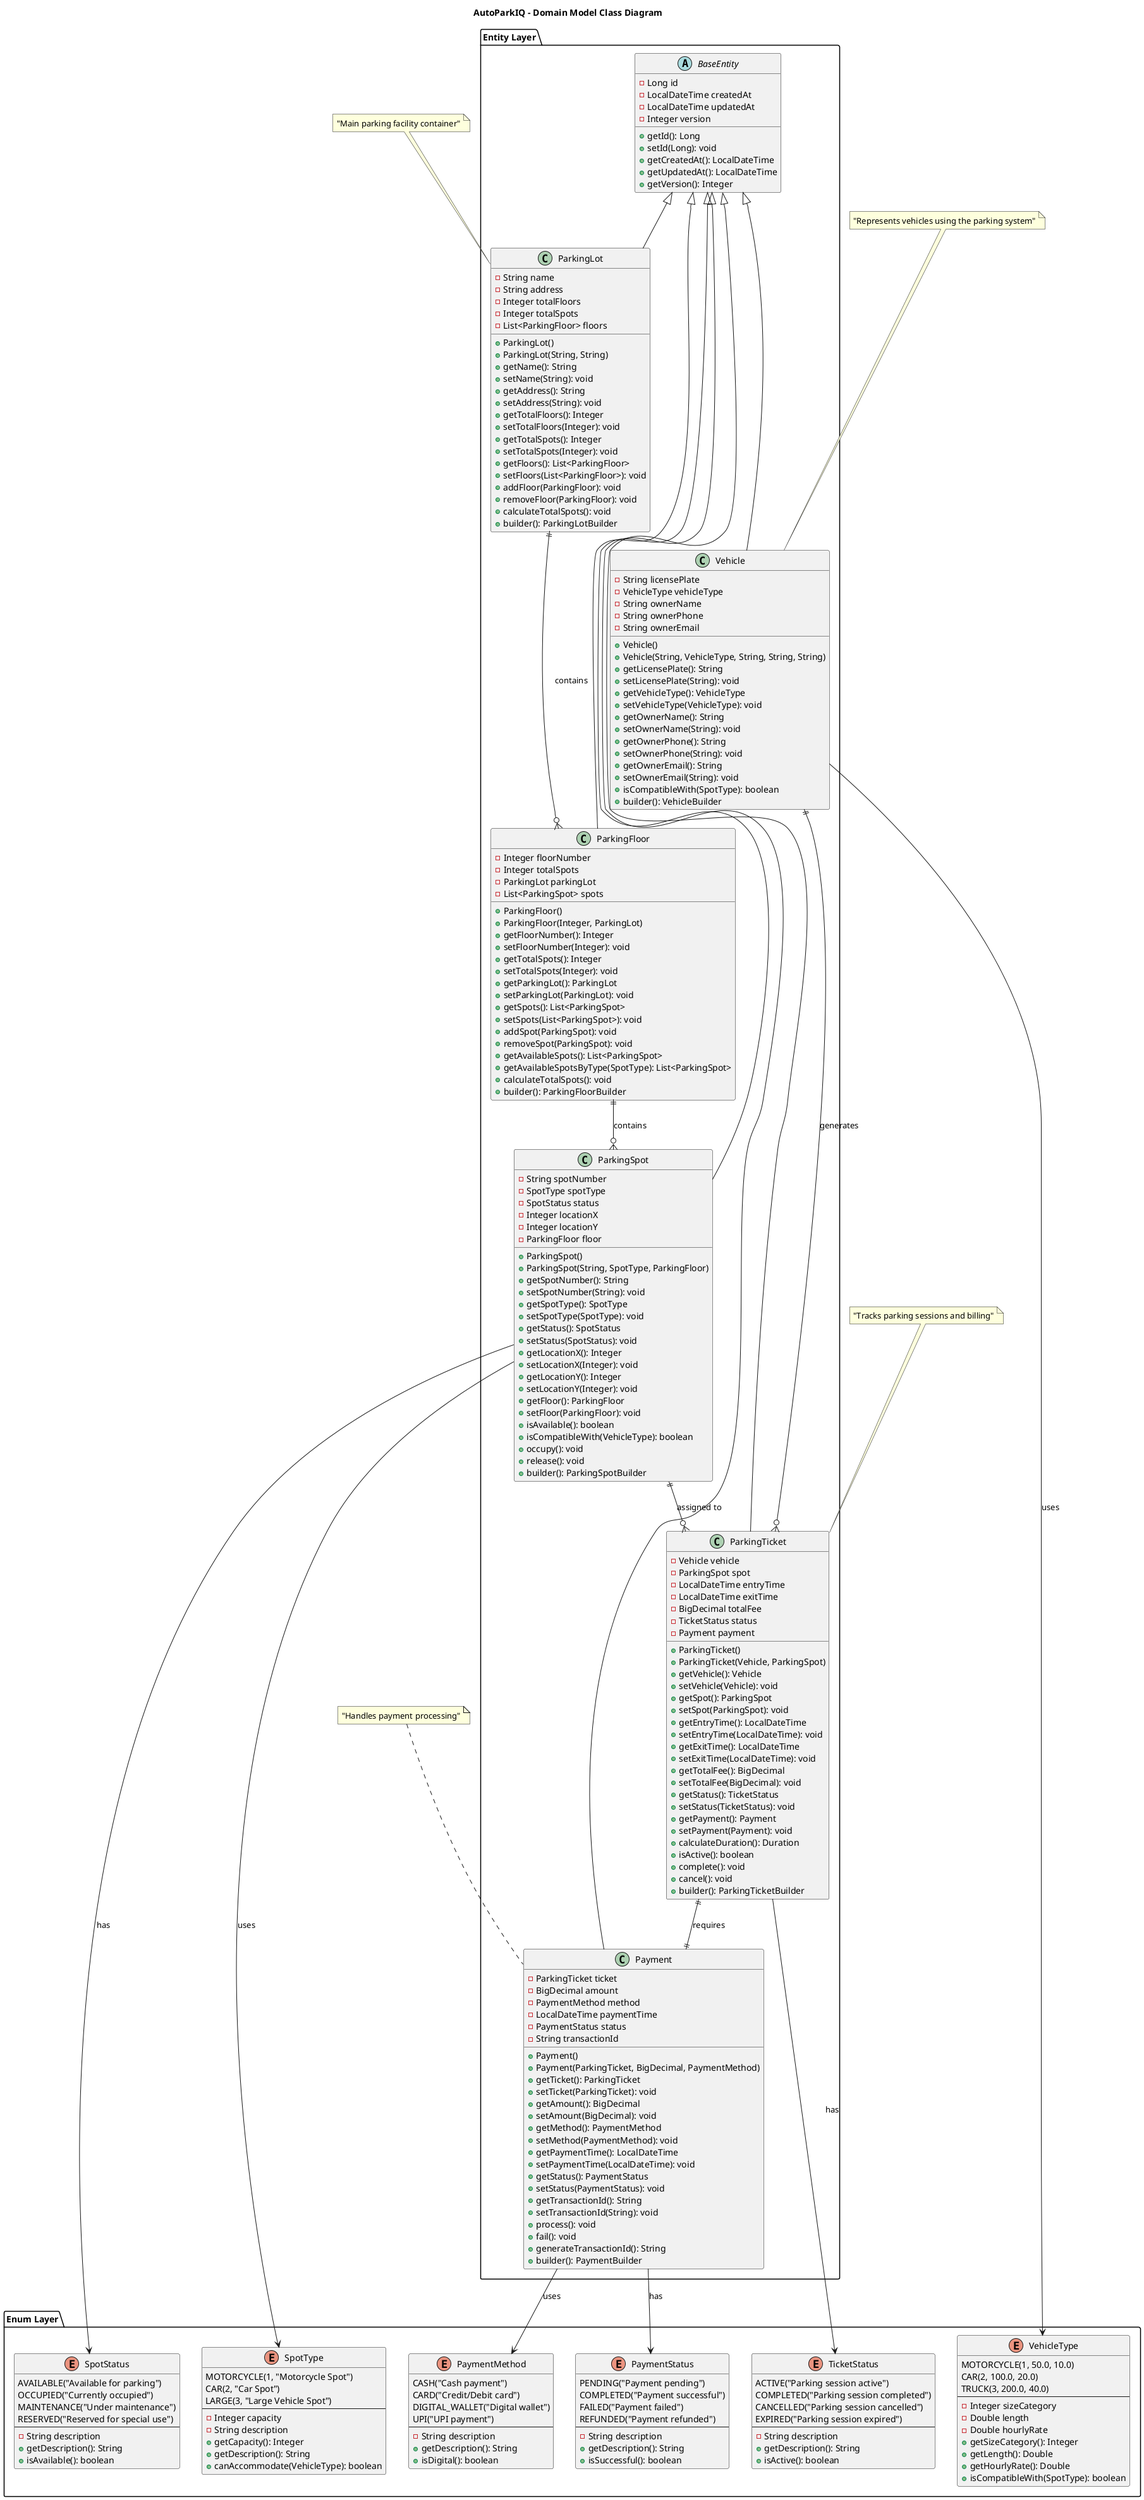 @startuml AutoParkIQ_Domain_Model

!define ENTITY class
!define ENUM enum
!define INTERFACE interface

title AutoParkIQ - Domain Model Class Diagram

package "Entity Layer" {
    abstract class BaseEntity {
        -Long id
        -LocalDateTime createdAt
        -LocalDateTime updatedAt
        -Integer version
        +getId(): Long
        +setId(Long): void
        +getCreatedAt(): LocalDateTime
        +getUpdatedAt(): LocalDateTime
        +getVersion(): Integer
    }

    class Vehicle {
        -String licensePlate
        -VehicleType vehicleType
        -String ownerName
        -String ownerPhone
        -String ownerEmail
        +Vehicle()
        +Vehicle(String, VehicleType, String, String, String)
        +getLicensePlate(): String
        +setLicensePlate(String): void
        +getVehicleType(): VehicleType
        +setVehicleType(VehicleType): void
        +getOwnerName(): String
        +setOwnerName(String): void
        +getOwnerPhone(): String
        +setOwnerPhone(String): void
        +getOwnerEmail(): String
        +setOwnerEmail(String): void
        +isCompatibleWith(SpotType): boolean
        +builder(): VehicleBuilder
    }

    class ParkingLot {
        -String name
        -String address
        -Integer totalFloors
        -Integer totalSpots
        -List<ParkingFloor> floors
        +ParkingLot()
        +ParkingLot(String, String)
        +getName(): String
        +setName(String): void
        +getAddress(): String
        +setAddress(String): void
        +getTotalFloors(): Integer
        +setTotalFloors(Integer): void
        +getTotalSpots(): Integer
        +setTotalSpots(Integer): void
        +getFloors(): List<ParkingFloor>
        +setFloors(List<ParkingFloor>): void
        +addFloor(ParkingFloor): void
        +removeFloor(ParkingFloor): void
        +calculateTotalSpots(): void
        +builder(): ParkingLotBuilder
    }

    class ParkingFloor {
        -Integer floorNumber
        -Integer totalSpots
        -ParkingLot parkingLot
        -List<ParkingSpot> spots
        +ParkingFloor()
        +ParkingFloor(Integer, ParkingLot)
        +getFloorNumber(): Integer
        +setFloorNumber(Integer): void
        +getTotalSpots(): Integer
        +setTotalSpots(Integer): void
        +getParkingLot(): ParkingLot
        +setParkingLot(ParkingLot): void
        +getSpots(): List<ParkingSpot>
        +setSpots(List<ParkingSpot>): void
        +addSpot(ParkingSpot): void
        +removeSpot(ParkingSpot): void
        +getAvailableSpots(): List<ParkingSpot>
        +getAvailableSpotsByType(SpotType): List<ParkingSpot>
        +calculateTotalSpots(): void
        +builder(): ParkingFloorBuilder
    }

    class ParkingSpot {
        -String spotNumber
        -SpotType spotType
        -SpotStatus status
        -Integer locationX
        -Integer locationY
        -ParkingFloor floor
        +ParkingSpot()
        +ParkingSpot(String, SpotType, ParkingFloor)
        +getSpotNumber(): String
        +setSpotNumber(String): void
        +getSpotType(): SpotType
        +setSpotType(SpotType): void
        +getStatus(): SpotStatus
        +setStatus(SpotStatus): void
        +getLocationX(): Integer
        +setLocationX(Integer): void
        +getLocationY(): Integer
        +setLocationY(Integer): void
        +getFloor(): ParkingFloor
        +setFloor(ParkingFloor): void
        +isAvailable(): boolean
        +isCompatibleWith(VehicleType): boolean
        +occupy(): void
        +release(): void
        +builder(): ParkingSpotBuilder
    }

    class ParkingTicket {
        -Vehicle vehicle
        -ParkingSpot spot
        -LocalDateTime entryTime
        -LocalDateTime exitTime
        -BigDecimal totalFee
        -TicketStatus status
        -Payment payment
        +ParkingTicket()
        +ParkingTicket(Vehicle, ParkingSpot)
        +getVehicle(): Vehicle
        +setVehicle(Vehicle): void
        +getSpot(): ParkingSpot
        +setSpot(ParkingSpot): void
        +getEntryTime(): LocalDateTime
        +setEntryTime(LocalDateTime): void
        +getExitTime(): LocalDateTime
        +setExitTime(LocalDateTime): void
        +getTotalFee(): BigDecimal
        +setTotalFee(BigDecimal): void
        +getStatus(): TicketStatus
        +setStatus(TicketStatus): void
        +getPayment(): Payment
        +setPayment(Payment): void
        +calculateDuration(): Duration
        +isActive(): boolean
        +complete(): void
        +cancel(): void
        +builder(): ParkingTicketBuilder
    }

    class Payment {
        -ParkingTicket ticket
        -BigDecimal amount
        -PaymentMethod method
        -LocalDateTime paymentTime
        -PaymentStatus status
        -String transactionId
        +Payment()
        +Payment(ParkingTicket, BigDecimal, PaymentMethod)
        +getTicket(): ParkingTicket
        +setTicket(ParkingTicket): void
        +getAmount(): BigDecimal
        +setAmount(BigDecimal): void
        +getMethod(): PaymentMethod
        +setMethod(PaymentMethod): void
        +getPaymentTime(): LocalDateTime
        +setPaymentTime(LocalDateTime): void
        +getStatus(): PaymentStatus
        +setStatus(PaymentStatus): void
        +getTransactionId(): String
        +setTransactionId(String): void
        +process(): void
        +fail(): void
        +generateTransactionId(): String
        +builder(): PaymentBuilder
    }
}

package "Enum Layer" {
    enum VehicleType {
        MOTORCYCLE(1, 50.0, 10.0)
        CAR(2, 100.0, 20.0)
        TRUCK(3, 200.0, 40.0)
        --
        -Integer sizeCategory
        -Double length
        -Double hourlyRate
        +getSizeCategory(): Integer
        +getLength(): Double
        +getHourlyRate(): Double
        +isCompatibleWith(SpotType): boolean
    }

    enum SpotType {
        MOTORCYCLE(1, "Motorcycle Spot")
        CAR(2, "Car Spot")
        LARGE(3, "Large Vehicle Spot")
        --
        -Integer capacity
        -String description
        +getCapacity(): Integer
        +getDescription(): String
        +canAccommodate(VehicleType): boolean
    }

    enum SpotStatus {
        AVAILABLE("Available for parking")
        OCCUPIED("Currently occupied")
        MAINTENANCE("Under maintenance")
        RESERVED("Reserved for special use")
        --
        -String description
        +getDescription(): String
        +isAvailable(): boolean
    }

    enum TicketStatus {
        ACTIVE("Parking session active")
        COMPLETED("Parking session completed")
        CANCELLED("Parking session cancelled")
        EXPIRED("Parking session expired")
        --
        -String description
        +getDescription(): String
        +isActive(): boolean
    }

    enum PaymentStatus {
        PENDING("Payment pending")
        COMPLETED("Payment successful")
        FAILED("Payment failed")
        REFUNDED("Payment refunded")
        --
        -String description
        +getDescription(): String
        +isSuccessful(): boolean
    }

    enum PaymentMethod {
        CASH("Cash payment")
        CARD("Credit/Debit card")
        DIGITAL_WALLET("Digital wallet")
        UPI("UPI payment")
        --
        -String description
        +getDescription(): String
        +isDigital(): boolean
    }
}

' Inheritance relationships
BaseEntity <|-- Vehicle
BaseEntity <|-- ParkingLot
BaseEntity <|-- ParkingFloor
BaseEntity <|-- ParkingSpot
BaseEntity <|-- ParkingTicket
BaseEntity <|-- Payment

' Composition relationships
ParkingLot ||--o{ ParkingFloor : "contains"
ParkingFloor ||--o{ ParkingSpot : "contains"

' Association relationships
Vehicle ||--o{ ParkingTicket : "generates"
ParkingSpot ||--o{ ParkingTicket : "assigned to"
ParkingTicket ||--|| Payment : "requires"

' Enum relationships
Vehicle --> VehicleType : "uses"
ParkingSpot --> SpotType : "uses"
ParkingSpot --> SpotStatus : "has"
ParkingTicket --> TicketStatus : "has"
Payment --> PaymentMethod : "uses"
Payment --> PaymentStatus : "has"

note top of Vehicle : "Represents vehicles using the parking system"
note top of ParkingLot : "Main parking facility container"
note top of ParkingTicket : "Tracks parking sessions and billing"
note top of Payment : "Handles payment processing"

@enduml